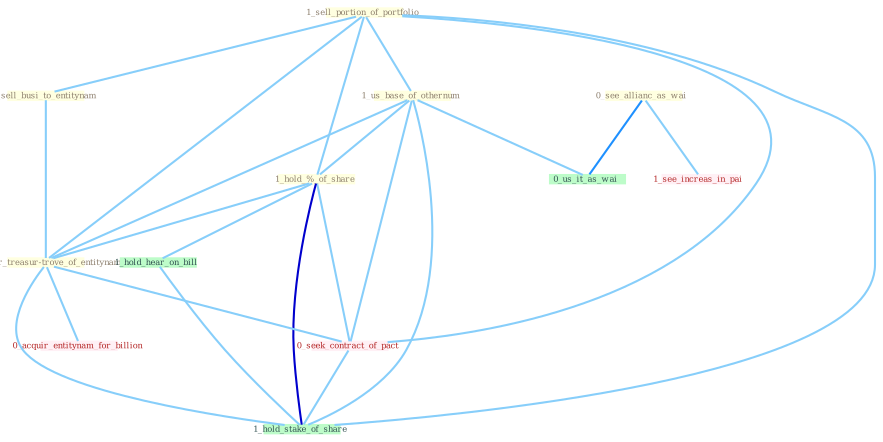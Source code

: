 Graph G{ 
    node
    [shape=polygon,style=filled,width=.5,height=.06,color="#BDFCC9",fixedsize=true,fontsize=4,
    fontcolor="#2f4f4f"];
    {node
    [color="#ffffe0", fontcolor="#8b7d6b"] "1_sell_portion_of_portfolio " "0_see_allianc_as_wai " "1_us_base_of_othernum " "1_hold_%_of_share " "0_sell_busi_to_entitynam " "1_acquir_treasur-trove_of_entitynam "}
{node [color="#fff0f5", fontcolor="#b22222"] "0_seek_contract_of_pact " "0_acquir_entitynam_for_billion " "1_see_increas_in_pai "}
edge [color="#B0E2FF"];

	"1_sell_portion_of_portfolio " -- "1_us_base_of_othernum " [w="1", color="#87cefa" ];
	"1_sell_portion_of_portfolio " -- "1_hold_%_of_share " [w="1", color="#87cefa" ];
	"1_sell_portion_of_portfolio " -- "0_sell_busi_to_entitynam " [w="1", color="#87cefa" ];
	"1_sell_portion_of_portfolio " -- "1_acquir_treasur-trove_of_entitynam " [w="1", color="#87cefa" ];
	"1_sell_portion_of_portfolio " -- "0_seek_contract_of_pact " [w="1", color="#87cefa" ];
	"1_sell_portion_of_portfolio " -- "1_hold_stake_of_share " [w="1", color="#87cefa" ];
	"0_see_allianc_as_wai " -- "0_us_it_as_wai " [w="2", color="#1e90ff" , len=0.8];
	"0_see_allianc_as_wai " -- "1_see_increas_in_pai " [w="1", color="#87cefa" ];
	"1_us_base_of_othernum " -- "1_hold_%_of_share " [w="1", color="#87cefa" ];
	"1_us_base_of_othernum " -- "1_acquir_treasur-trove_of_entitynam " [w="1", color="#87cefa" ];
	"1_us_base_of_othernum " -- "0_seek_contract_of_pact " [w="1", color="#87cefa" ];
	"1_us_base_of_othernum " -- "0_us_it_as_wai " [w="1", color="#87cefa" ];
	"1_us_base_of_othernum " -- "1_hold_stake_of_share " [w="1", color="#87cefa" ];
	"1_hold_%_of_share " -- "1_acquir_treasur-trove_of_entitynam " [w="1", color="#87cefa" ];
	"1_hold_%_of_share " -- "0_seek_contract_of_pact " [w="1", color="#87cefa" ];
	"1_hold_%_of_share " -- "1_hold_hear_on_bill " [w="1", color="#87cefa" ];
	"1_hold_%_of_share " -- "1_hold_stake_of_share " [w="3", color="#0000cd" , len=0.6];
	"0_sell_busi_to_entitynam " -- "1_acquir_treasur-trove_of_entitynam " [w="1", color="#87cefa" ];
	"1_acquir_treasur-trove_of_entitynam " -- "0_seek_contract_of_pact " [w="1", color="#87cefa" ];
	"1_acquir_treasur-trove_of_entitynam " -- "0_acquir_entitynam_for_billion " [w="1", color="#87cefa" ];
	"1_acquir_treasur-trove_of_entitynam " -- "1_hold_stake_of_share " [w="1", color="#87cefa" ];
	"0_seek_contract_of_pact " -- "1_hold_stake_of_share " [w="1", color="#87cefa" ];
	"1_hold_hear_on_bill " -- "1_hold_stake_of_share " [w="1", color="#87cefa" ];
}